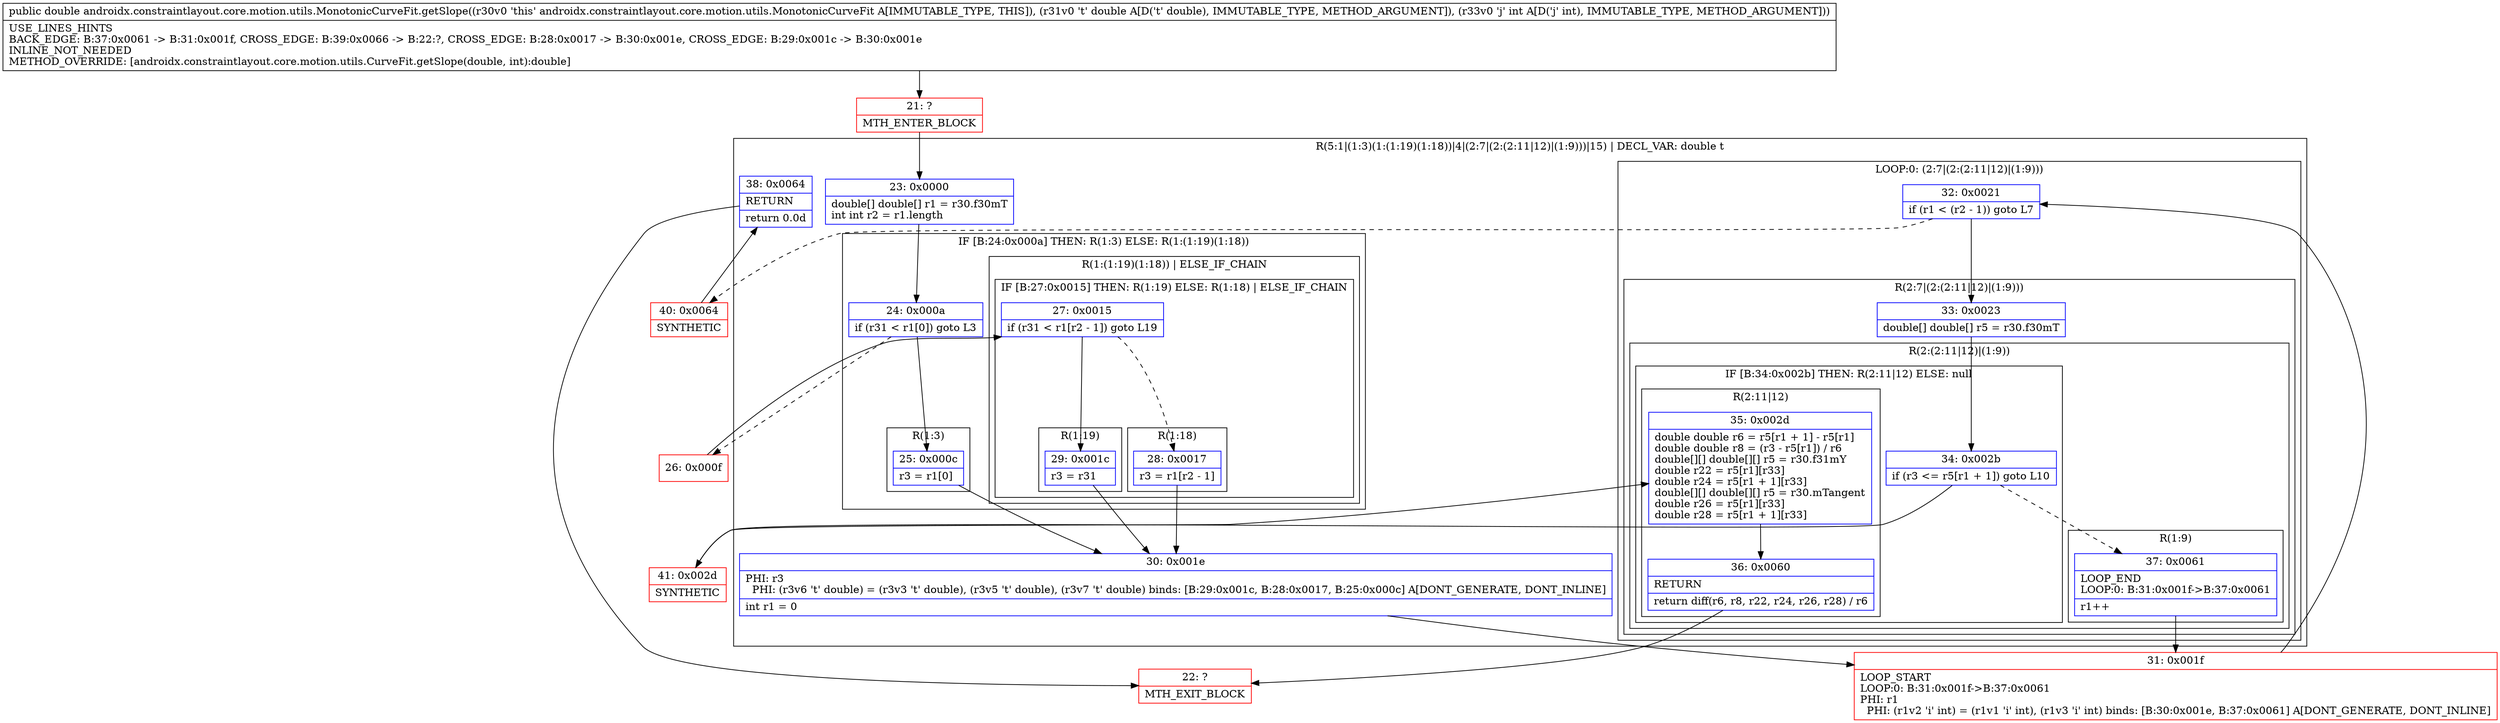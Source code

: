 digraph "CFG forandroidx.constraintlayout.core.motion.utils.MonotonicCurveFit.getSlope(DI)D" {
subgraph cluster_Region_1159384812 {
label = "R(5:1|(1:3)(1:(1:19)(1:18))|4|(2:7|(2:(2:11|12)|(1:9)))|15) | DECL_VAR: double t\l";
node [shape=record,color=blue];
Node_23 [shape=record,label="{23\:\ 0x0000|double[] double[] r1 = r30.f30mT\lint int r2 = r1.length\l}"];
subgraph cluster_IfRegion_1497131074 {
label = "IF [B:24:0x000a] THEN: R(1:3) ELSE: R(1:(1:19)(1:18))";
node [shape=record,color=blue];
Node_24 [shape=record,label="{24\:\ 0x000a|if (r31 \< r1[0]) goto L3\l}"];
subgraph cluster_Region_477207117 {
label = "R(1:3)";
node [shape=record,color=blue];
Node_25 [shape=record,label="{25\:\ 0x000c|r3 = r1[0]\l}"];
}
subgraph cluster_Region_519736343 {
label = "R(1:(1:19)(1:18)) | ELSE_IF_CHAIN\l";
node [shape=record,color=blue];
subgraph cluster_IfRegion_1526071117 {
label = "IF [B:27:0x0015] THEN: R(1:19) ELSE: R(1:18) | ELSE_IF_CHAIN\l";
node [shape=record,color=blue];
Node_27 [shape=record,label="{27\:\ 0x0015|if (r31 \< r1[r2 \- 1]) goto L19\l}"];
subgraph cluster_Region_1669101452 {
label = "R(1:19)";
node [shape=record,color=blue];
Node_29 [shape=record,label="{29\:\ 0x001c|r3 = r31\l}"];
}
subgraph cluster_Region_1225471825 {
label = "R(1:18)";
node [shape=record,color=blue];
Node_28 [shape=record,label="{28\:\ 0x0017|r3 = r1[r2 \- 1]\l}"];
}
}
}
}
Node_30 [shape=record,label="{30\:\ 0x001e|PHI: r3 \l  PHI: (r3v6 't' double) = (r3v3 't' double), (r3v5 't' double), (r3v7 't' double) binds: [B:29:0x001c, B:28:0x0017, B:25:0x000c] A[DONT_GENERATE, DONT_INLINE]\l|int r1 = 0\l}"];
subgraph cluster_LoopRegion_1942956106 {
label = "LOOP:0: (2:7|(2:(2:11|12)|(1:9)))";
node [shape=record,color=blue];
Node_32 [shape=record,label="{32\:\ 0x0021|if (r1 \< (r2 \- 1)) goto L7\l}"];
subgraph cluster_Region_207674622 {
label = "R(2:7|(2:(2:11|12)|(1:9)))";
node [shape=record,color=blue];
Node_33 [shape=record,label="{33\:\ 0x0023|double[] double[] r5 = r30.f30mT\l}"];
subgraph cluster_Region_484129154 {
label = "R(2:(2:11|12)|(1:9))";
node [shape=record,color=blue];
subgraph cluster_IfRegion_111673095 {
label = "IF [B:34:0x002b] THEN: R(2:11|12) ELSE: null";
node [shape=record,color=blue];
Node_34 [shape=record,label="{34\:\ 0x002b|if (r3 \<= r5[r1 + 1]) goto L10\l}"];
subgraph cluster_Region_203426529 {
label = "R(2:11|12)";
node [shape=record,color=blue];
Node_35 [shape=record,label="{35\:\ 0x002d|double double r6 = r5[r1 + 1] \- r5[r1]\ldouble double r8 = (r3 \- r5[r1]) \/ r6\ldouble[][] double[][] r5 = r30.f31mY\ldouble r22 = r5[r1][r33]\ldouble r24 = r5[r1 + 1][r33]\ldouble[][] double[][] r5 = r30.mTangent\ldouble r26 = r5[r1][r33]\ldouble r28 = r5[r1 + 1][r33]\l}"];
Node_36 [shape=record,label="{36\:\ 0x0060|RETURN\l|return diff(r6, r8, r22, r24, r26, r28) \/ r6\l}"];
}
}
subgraph cluster_Region_377938745 {
label = "R(1:9)";
node [shape=record,color=blue];
Node_37 [shape=record,label="{37\:\ 0x0061|LOOP_END\lLOOP:0: B:31:0x001f\-\>B:37:0x0061\l|r1++\l}"];
}
}
}
}
Node_38 [shape=record,label="{38\:\ 0x0064|RETURN\l|return 0.0d\l}"];
}
Node_21 [shape=record,color=red,label="{21\:\ ?|MTH_ENTER_BLOCK\l}"];
Node_31 [shape=record,color=red,label="{31\:\ 0x001f|LOOP_START\lLOOP:0: B:31:0x001f\-\>B:37:0x0061\lPHI: r1 \l  PHI: (r1v2 'i' int) = (r1v1 'i' int), (r1v3 'i' int) binds: [B:30:0x001e, B:37:0x0061] A[DONT_GENERATE, DONT_INLINE]\l}"];
Node_41 [shape=record,color=red,label="{41\:\ 0x002d|SYNTHETIC\l}"];
Node_22 [shape=record,color=red,label="{22\:\ ?|MTH_EXIT_BLOCK\l}"];
Node_40 [shape=record,color=red,label="{40\:\ 0x0064|SYNTHETIC\l}"];
Node_26 [shape=record,color=red,label="{26\:\ 0x000f}"];
MethodNode[shape=record,label="{public double androidx.constraintlayout.core.motion.utils.MonotonicCurveFit.getSlope((r30v0 'this' androidx.constraintlayout.core.motion.utils.MonotonicCurveFit A[IMMUTABLE_TYPE, THIS]), (r31v0 't' double A[D('t' double), IMMUTABLE_TYPE, METHOD_ARGUMENT]), (r33v0 'j' int A[D('j' int), IMMUTABLE_TYPE, METHOD_ARGUMENT]))  | USE_LINES_HINTS\lBACK_EDGE: B:37:0x0061 \-\> B:31:0x001f, CROSS_EDGE: B:39:0x0066 \-\> B:22:?, CROSS_EDGE: B:28:0x0017 \-\> B:30:0x001e, CROSS_EDGE: B:29:0x001c \-\> B:30:0x001e\lINLINE_NOT_NEEDED\lMETHOD_OVERRIDE: [androidx.constraintlayout.core.motion.utils.CurveFit.getSlope(double, int):double]\l}"];
MethodNode -> Node_21;Node_23 -> Node_24;
Node_24 -> Node_25;
Node_24 -> Node_26[style=dashed];
Node_25 -> Node_30;
Node_27 -> Node_28[style=dashed];
Node_27 -> Node_29;
Node_29 -> Node_30;
Node_28 -> Node_30;
Node_30 -> Node_31;
Node_32 -> Node_33;
Node_32 -> Node_40[style=dashed];
Node_33 -> Node_34;
Node_34 -> Node_37[style=dashed];
Node_34 -> Node_41;
Node_35 -> Node_36;
Node_36 -> Node_22;
Node_37 -> Node_31;
Node_38 -> Node_22;
Node_21 -> Node_23;
Node_31 -> Node_32;
Node_41 -> Node_35;
Node_40 -> Node_38;
Node_26 -> Node_27;
}

